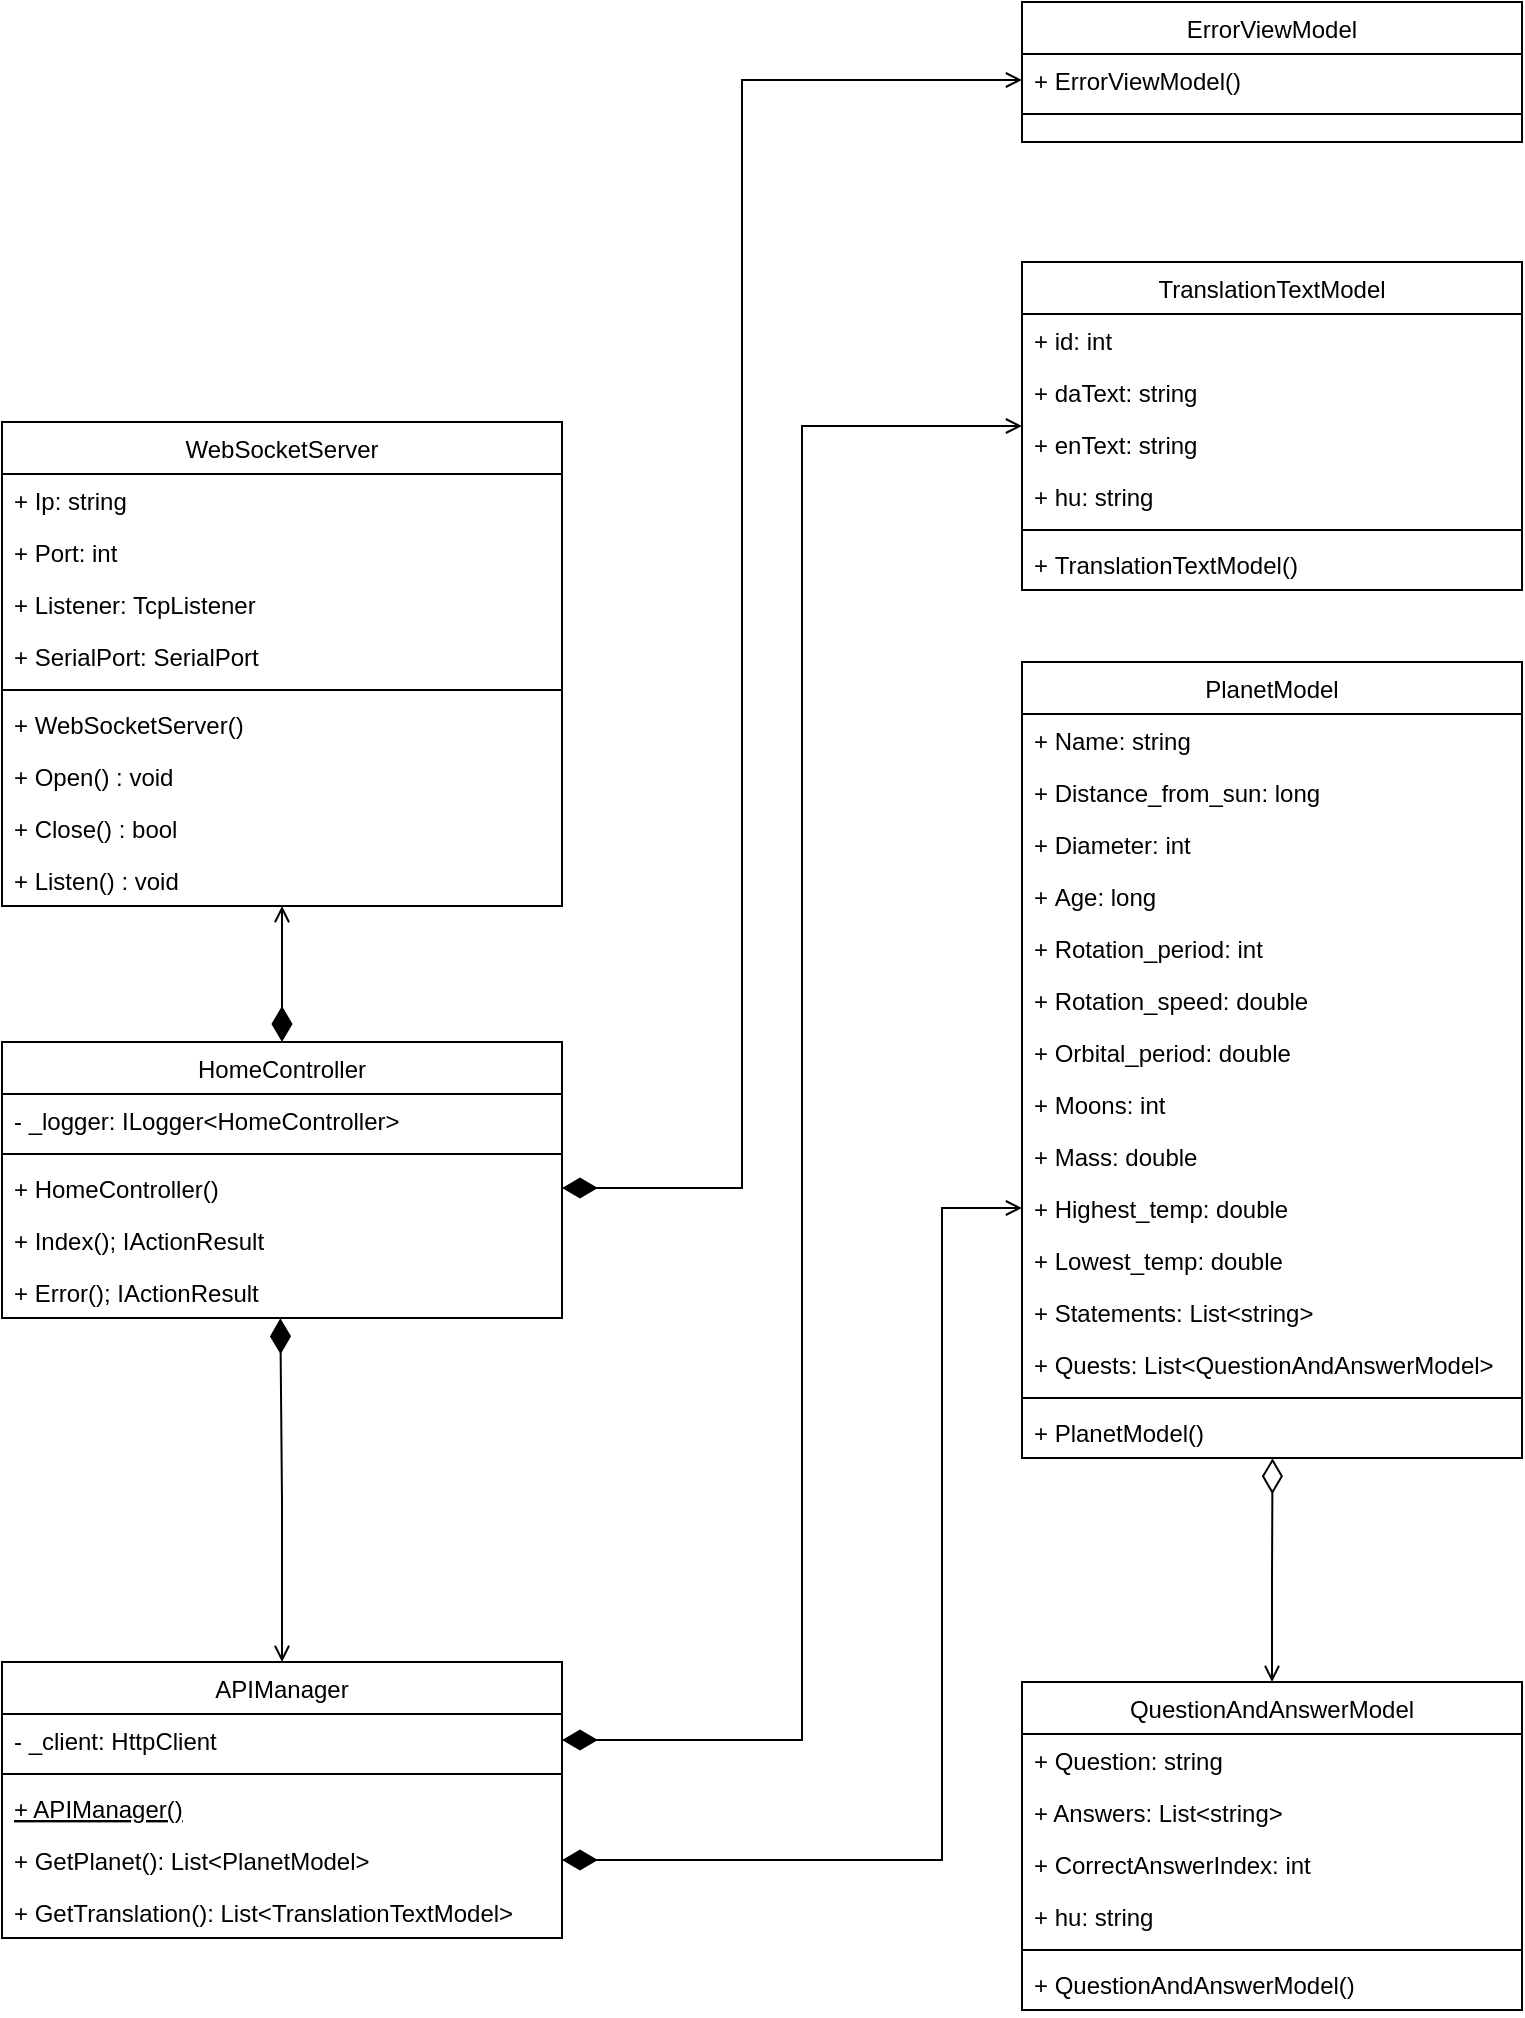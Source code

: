 <mxfile version="16.5.1" type="device"><diagram id="C5RBs43oDa-KdzZeNtuy" name="Page-1"><mxGraphModel dx="981" dy="597" grid="1" gridSize="10" guides="1" tooltips="1" connect="1" arrows="1" fold="1" page="1" pageScale="1" pageWidth="827" pageHeight="1169" math="0" shadow="0"><root><mxCell id="WIyWlLk6GJQsqaUBKTNV-0"/><mxCell id="WIyWlLk6GJQsqaUBKTNV-1" parent="WIyWlLk6GJQsqaUBKTNV-0"/><mxCell id="zkfFHV4jXpPFQw0GAbJ--0" value="HomeController" style="swimlane;fontStyle=0;align=center;verticalAlign=top;childLayout=stackLayout;horizontal=1;startSize=26;horizontalStack=0;resizeParent=1;resizeLast=0;collapsible=1;marginBottom=0;rounded=0;shadow=0;strokeWidth=1;" parent="WIyWlLk6GJQsqaUBKTNV-1" vertex="1"><mxGeometry x="30" y="630" width="280" height="138" as="geometry"><mxRectangle x="230" y="140" width="160" height="26" as="alternateBounds"/></mxGeometry></mxCell><mxCell id="zkfFHV4jXpPFQw0GAbJ--1" value="- _logger: ILogger&lt;HomeController&gt;" style="text;align=left;verticalAlign=top;spacingLeft=4;spacingRight=4;overflow=hidden;rotatable=0;points=[[0,0.5],[1,0.5]];portConstraint=eastwest;" parent="zkfFHV4jXpPFQw0GAbJ--0" vertex="1"><mxGeometry y="26" width="280" height="26" as="geometry"/></mxCell><mxCell id="zkfFHV4jXpPFQw0GAbJ--4" value="" style="line;html=1;strokeWidth=1;align=left;verticalAlign=middle;spacingTop=-1;spacingLeft=3;spacingRight=3;rotatable=0;labelPosition=right;points=[];portConstraint=eastwest;" parent="zkfFHV4jXpPFQw0GAbJ--0" vertex="1"><mxGeometry y="52" width="280" height="8" as="geometry"/></mxCell><mxCell id="zkfFHV4jXpPFQw0GAbJ--5" value="+ HomeController()" style="text;align=left;verticalAlign=top;spacingLeft=4;spacingRight=4;overflow=hidden;rotatable=0;points=[[0,0.5],[1,0.5]];portConstraint=eastwest;" parent="zkfFHV4jXpPFQw0GAbJ--0" vertex="1"><mxGeometry y="60" width="280" height="26" as="geometry"/></mxCell><mxCell id="U7-N8YRItonC-Avk5TS1-8" value="+ Index(); IActionResult" style="text;align=left;verticalAlign=top;spacingLeft=4;spacingRight=4;overflow=hidden;rotatable=0;points=[[0,0.5],[1,0.5]];portConstraint=eastwest;" vertex="1" parent="zkfFHV4jXpPFQw0GAbJ--0"><mxGeometry y="86" width="280" height="26" as="geometry"/></mxCell><mxCell id="U7-N8YRItonC-Avk5TS1-9" value="+ Error(); IActionResult" style="text;align=left;verticalAlign=top;spacingLeft=4;spacingRight=4;overflow=hidden;rotatable=0;points=[[0,0.5],[1,0.5]];portConstraint=eastwest;" vertex="1" parent="zkfFHV4jXpPFQw0GAbJ--0"><mxGeometry y="112" width="280" height="26" as="geometry"/></mxCell><mxCell id="U7-N8YRItonC-Avk5TS1-10" style="edgeStyle=orthogonalEdgeStyle;rounded=0;orthogonalLoop=1;jettySize=auto;html=1;entryX=0.497;entryY=1.006;entryDx=0;entryDy=0;entryPerimeter=0;endArrow=diamondThin;endFill=1;endSize=15;startArrow=open;startFill=0;targetPerimeterSpacing=15;" edge="1" parent="WIyWlLk6GJQsqaUBKTNV-1" source="zkfFHV4jXpPFQw0GAbJ--6" target="U7-N8YRItonC-Avk5TS1-9"><mxGeometry relative="1" as="geometry"/></mxCell><mxCell id="zkfFHV4jXpPFQw0GAbJ--6" value="APIManager" style="swimlane;fontStyle=0;align=center;verticalAlign=top;childLayout=stackLayout;horizontal=1;startSize=26;horizontalStack=0;resizeParent=1;resizeLast=0;collapsible=1;marginBottom=0;rounded=0;shadow=0;strokeWidth=1;" parent="WIyWlLk6GJQsqaUBKTNV-1" vertex="1"><mxGeometry x="30" y="940" width="280" height="138" as="geometry"><mxRectangle x="130" y="380" width="160" height="26" as="alternateBounds"/></mxGeometry></mxCell><mxCell id="zkfFHV4jXpPFQw0GAbJ--7" value="- _client: HttpClient" style="text;align=left;verticalAlign=top;spacingLeft=4;spacingRight=4;overflow=hidden;rotatable=0;points=[[0,0.5],[1,0.5]];portConstraint=eastwest;" parent="zkfFHV4jXpPFQw0GAbJ--6" vertex="1"><mxGeometry y="26" width="280" height="26" as="geometry"/></mxCell><mxCell id="zkfFHV4jXpPFQw0GAbJ--9" value="" style="line;html=1;strokeWidth=1;align=left;verticalAlign=middle;spacingTop=-1;spacingLeft=3;spacingRight=3;rotatable=0;labelPosition=right;points=[];portConstraint=eastwest;" parent="zkfFHV4jXpPFQw0GAbJ--6" vertex="1"><mxGeometry y="52" width="280" height="8" as="geometry"/></mxCell><mxCell id="zkfFHV4jXpPFQw0GAbJ--10" value="+ APIManager()" style="text;align=left;verticalAlign=top;spacingLeft=4;spacingRight=4;overflow=hidden;rotatable=0;points=[[0,0.5],[1,0.5]];portConstraint=eastwest;fontStyle=4" parent="zkfFHV4jXpPFQw0GAbJ--6" vertex="1"><mxGeometry y="60" width="280" height="26" as="geometry"/></mxCell><mxCell id="zkfFHV4jXpPFQw0GAbJ--11" value="+ GetPlanet(): List&lt;PlanetModel&gt;" style="text;align=left;verticalAlign=top;spacingLeft=4;spacingRight=4;overflow=hidden;rotatable=0;points=[[0,0.5],[1,0.5]];portConstraint=eastwest;" parent="zkfFHV4jXpPFQw0GAbJ--6" vertex="1"><mxGeometry y="86" width="280" height="26" as="geometry"/></mxCell><mxCell id="U7-N8YRItonC-Avk5TS1-0" value="+ GetTranslation(): List&lt;TranslationTextModel&gt;" style="text;align=left;verticalAlign=top;spacingLeft=4;spacingRight=4;overflow=hidden;rotatable=0;points=[[0,0.5],[1,0.5]];portConstraint=eastwest;" vertex="1" parent="zkfFHV4jXpPFQw0GAbJ--6"><mxGeometry y="112" width="280" height="26" as="geometry"/></mxCell><mxCell id="U7-N8YRItonC-Avk5TS1-11" style="edgeStyle=orthogonalEdgeStyle;rounded=0;orthogonalLoop=1;jettySize=auto;html=1;entryX=1;entryY=0.5;entryDx=0;entryDy=0;startArrow=open;startFill=0;endArrow=diamondThin;endFill=1;endSize=15;targetPerimeterSpacing=15;" edge="1" parent="WIyWlLk6GJQsqaUBKTNV-1" source="zkfFHV4jXpPFQw0GAbJ--17" target="zkfFHV4jXpPFQw0GAbJ--7"><mxGeometry relative="1" as="geometry"><Array as="points"><mxPoint x="430" y="322"/><mxPoint x="430" y="979"/></Array></mxGeometry></mxCell><mxCell id="zkfFHV4jXpPFQw0GAbJ--17" value="TranslationTextModel" style="swimlane;fontStyle=0;align=center;verticalAlign=top;childLayout=stackLayout;horizontal=1;startSize=26;horizontalStack=0;resizeParent=1;resizeLast=0;collapsible=1;marginBottom=0;rounded=0;shadow=0;strokeWidth=1;" parent="WIyWlLk6GJQsqaUBKTNV-1" vertex="1"><mxGeometry x="540" y="240" width="250" height="164" as="geometry"><mxRectangle x="550" y="140" width="160" height="26" as="alternateBounds"/></mxGeometry></mxCell><mxCell id="zkfFHV4jXpPFQw0GAbJ--18" value="+ id: int" style="text;align=left;verticalAlign=top;spacingLeft=4;spacingRight=4;overflow=hidden;rotatable=0;points=[[0,0.5],[1,0.5]];portConstraint=eastwest;" parent="zkfFHV4jXpPFQw0GAbJ--17" vertex="1"><mxGeometry y="26" width="250" height="26" as="geometry"/></mxCell><mxCell id="zkfFHV4jXpPFQw0GAbJ--19" value="+ daText: string" style="text;align=left;verticalAlign=top;spacingLeft=4;spacingRight=4;overflow=hidden;rotatable=0;points=[[0,0.5],[1,0.5]];portConstraint=eastwest;rounded=0;shadow=0;html=0;" parent="zkfFHV4jXpPFQw0GAbJ--17" vertex="1"><mxGeometry y="52" width="250" height="26" as="geometry"/></mxCell><mxCell id="zkfFHV4jXpPFQw0GAbJ--20" value="+ enText: string" style="text;align=left;verticalAlign=top;spacingLeft=4;spacingRight=4;overflow=hidden;rotatable=0;points=[[0,0.5],[1,0.5]];portConstraint=eastwest;rounded=0;shadow=0;html=0;" parent="zkfFHV4jXpPFQw0GAbJ--17" vertex="1"><mxGeometry y="78" width="250" height="26" as="geometry"/></mxCell><mxCell id="zkfFHV4jXpPFQw0GAbJ--21" value="+ hu: string" style="text;align=left;verticalAlign=top;spacingLeft=4;spacingRight=4;overflow=hidden;rotatable=0;points=[[0,0.5],[1,0.5]];portConstraint=eastwest;rounded=0;shadow=0;html=0;" parent="zkfFHV4jXpPFQw0GAbJ--17" vertex="1"><mxGeometry y="104" width="250" height="26" as="geometry"/></mxCell><mxCell id="zkfFHV4jXpPFQw0GAbJ--23" value="" style="line;html=1;strokeWidth=1;align=left;verticalAlign=middle;spacingTop=-1;spacingLeft=3;spacingRight=3;rotatable=0;labelPosition=right;points=[];portConstraint=eastwest;" parent="zkfFHV4jXpPFQw0GAbJ--17" vertex="1"><mxGeometry y="130" width="250" height="8" as="geometry"/></mxCell><mxCell id="U7-N8YRItonC-Avk5TS1-1" value="+ TranslationTextModel()" style="text;align=left;verticalAlign=top;spacingLeft=4;spacingRight=4;overflow=hidden;rotatable=0;points=[[0,0.5],[1,0.5]];portConstraint=eastwest;rounded=0;shadow=0;html=0;" vertex="1" parent="zkfFHV4jXpPFQw0GAbJ--17"><mxGeometry y="138" width="250" height="26" as="geometry"/></mxCell><mxCell id="U7-N8YRItonC-Avk5TS1-2" value="ErrorViewModel" style="swimlane;fontStyle=0;align=center;verticalAlign=top;childLayout=stackLayout;horizontal=1;startSize=26;horizontalStack=0;resizeParent=1;resizeLast=0;collapsible=1;marginBottom=0;rounded=0;shadow=0;strokeWidth=1;" vertex="1" parent="WIyWlLk6GJQsqaUBKTNV-1"><mxGeometry x="540" y="110" width="250" height="70" as="geometry"><mxRectangle x="340" y="380" width="170" height="26" as="alternateBounds"/></mxGeometry></mxCell><mxCell id="U7-N8YRItonC-Avk5TS1-3" value="+ ErrorViewModel()" style="text;align=left;verticalAlign=top;spacingLeft=4;spacingRight=4;overflow=hidden;rotatable=0;points=[[0,0.5],[1,0.5]];portConstraint=eastwest;" vertex="1" parent="U7-N8YRItonC-Avk5TS1-2"><mxGeometry y="26" width="250" height="26" as="geometry"/></mxCell><mxCell id="U7-N8YRItonC-Avk5TS1-4" value="" style="line;html=1;strokeWidth=1;align=left;verticalAlign=middle;spacingTop=-1;spacingLeft=3;spacingRight=3;rotatable=0;labelPosition=right;points=[];portConstraint=eastwest;" vertex="1" parent="U7-N8YRItonC-Avk5TS1-2"><mxGeometry y="52" width="250" height="8" as="geometry"/></mxCell><mxCell id="U7-N8YRItonC-Avk5TS1-12" style="edgeStyle=orthogonalEdgeStyle;rounded=0;orthogonalLoop=1;jettySize=auto;html=1;entryX=1;entryY=0.5;entryDx=0;entryDy=0;startArrow=open;startFill=0;endArrow=diamondThin;endFill=1;endSize=15;targetPerimeterSpacing=15;exitX=0;exitY=0.5;exitDx=0;exitDy=0;" edge="1" parent="WIyWlLk6GJQsqaUBKTNV-1" source="U7-N8YRItonC-Avk5TS1-34" target="zkfFHV4jXpPFQw0GAbJ--11"><mxGeometry relative="1" as="geometry"><Array as="points"><mxPoint x="500" y="713"/><mxPoint x="500" y="1039"/></Array></mxGeometry></mxCell><mxCell id="U7-N8YRItonC-Avk5TS1-5" value="PlanetModel&#10;" style="swimlane;fontStyle=0;align=center;verticalAlign=top;childLayout=stackLayout;horizontal=1;startSize=26;horizontalStack=0;resizeParent=1;resizeLast=0;collapsible=1;marginBottom=0;rounded=0;shadow=0;strokeWidth=1;" vertex="1" parent="WIyWlLk6GJQsqaUBKTNV-1"><mxGeometry x="540" y="440" width="250" height="398" as="geometry"><mxRectangle x="340" y="380" width="170" height="26" as="alternateBounds"/></mxGeometry></mxCell><mxCell id="U7-N8YRItonC-Avk5TS1-6" value="+ Name: string" style="text;align=left;verticalAlign=top;spacingLeft=4;spacingRight=4;overflow=hidden;rotatable=0;points=[[0,0.5],[1,0.5]];portConstraint=eastwest;" vertex="1" parent="U7-N8YRItonC-Avk5TS1-5"><mxGeometry y="26" width="250" height="26" as="geometry"/></mxCell><mxCell id="U7-N8YRItonC-Avk5TS1-26" value="+ Distance_from_sun: long" style="text;align=left;verticalAlign=top;spacingLeft=4;spacingRight=4;overflow=hidden;rotatable=0;points=[[0,0.5],[1,0.5]];portConstraint=eastwest;" vertex="1" parent="U7-N8YRItonC-Avk5TS1-5"><mxGeometry y="52" width="250" height="26" as="geometry"/></mxCell><mxCell id="U7-N8YRItonC-Avk5TS1-27" value="+ Diameter: int" style="text;align=left;verticalAlign=top;spacingLeft=4;spacingRight=4;overflow=hidden;rotatable=0;points=[[0,0.5],[1,0.5]];portConstraint=eastwest;" vertex="1" parent="U7-N8YRItonC-Avk5TS1-5"><mxGeometry y="78" width="250" height="26" as="geometry"/></mxCell><mxCell id="U7-N8YRItonC-Avk5TS1-28" value="+ Age: long" style="text;align=left;verticalAlign=top;spacingLeft=4;spacingRight=4;overflow=hidden;rotatable=0;points=[[0,0.5],[1,0.5]];portConstraint=eastwest;" vertex="1" parent="U7-N8YRItonC-Avk5TS1-5"><mxGeometry y="104" width="250" height="26" as="geometry"/></mxCell><mxCell id="U7-N8YRItonC-Avk5TS1-30" value="+ Rotation_period: int" style="text;align=left;verticalAlign=top;spacingLeft=4;spacingRight=4;overflow=hidden;rotatable=0;points=[[0,0.5],[1,0.5]];portConstraint=eastwest;" vertex="1" parent="U7-N8YRItonC-Avk5TS1-5"><mxGeometry y="130" width="250" height="26" as="geometry"/></mxCell><mxCell id="U7-N8YRItonC-Avk5TS1-29" value="+ Rotation_speed: double" style="text;align=left;verticalAlign=top;spacingLeft=4;spacingRight=4;overflow=hidden;rotatable=0;points=[[0,0.5],[1,0.5]];portConstraint=eastwest;" vertex="1" parent="U7-N8YRItonC-Avk5TS1-5"><mxGeometry y="156" width="250" height="26" as="geometry"/></mxCell><mxCell id="U7-N8YRItonC-Avk5TS1-31" value="+ Orbital_period: double" style="text;align=left;verticalAlign=top;spacingLeft=4;spacingRight=4;overflow=hidden;rotatable=0;points=[[0,0.5],[1,0.5]];portConstraint=eastwest;" vertex="1" parent="U7-N8YRItonC-Avk5TS1-5"><mxGeometry y="182" width="250" height="26" as="geometry"/></mxCell><mxCell id="U7-N8YRItonC-Avk5TS1-32" value="+ Moons: int" style="text;align=left;verticalAlign=top;spacingLeft=4;spacingRight=4;overflow=hidden;rotatable=0;points=[[0,0.5],[1,0.5]];portConstraint=eastwest;" vertex="1" parent="U7-N8YRItonC-Avk5TS1-5"><mxGeometry y="208" width="250" height="26" as="geometry"/></mxCell><mxCell id="U7-N8YRItonC-Avk5TS1-33" value="+ Mass: double" style="text;align=left;verticalAlign=top;spacingLeft=4;spacingRight=4;overflow=hidden;rotatable=0;points=[[0,0.5],[1,0.5]];portConstraint=eastwest;" vertex="1" parent="U7-N8YRItonC-Avk5TS1-5"><mxGeometry y="234" width="250" height="26" as="geometry"/></mxCell><mxCell id="U7-N8YRItonC-Avk5TS1-34" value="+ Highest_temp: double" style="text;align=left;verticalAlign=top;spacingLeft=4;spacingRight=4;overflow=hidden;rotatable=0;points=[[0,0.5],[1,0.5]];portConstraint=eastwest;" vertex="1" parent="U7-N8YRItonC-Avk5TS1-5"><mxGeometry y="260" width="250" height="26" as="geometry"/></mxCell><mxCell id="U7-N8YRItonC-Avk5TS1-35" value="+ Lowest_temp: double" style="text;align=left;verticalAlign=top;spacingLeft=4;spacingRight=4;overflow=hidden;rotatable=0;points=[[0,0.5],[1,0.5]];portConstraint=eastwest;" vertex="1" parent="U7-N8YRItonC-Avk5TS1-5"><mxGeometry y="286" width="250" height="26" as="geometry"/></mxCell><mxCell id="U7-N8YRItonC-Avk5TS1-36" value="+ Statements: List&lt;string&gt;" style="text;align=left;verticalAlign=top;spacingLeft=4;spacingRight=4;overflow=hidden;rotatable=0;points=[[0,0.5],[1,0.5]];portConstraint=eastwest;" vertex="1" parent="U7-N8YRItonC-Avk5TS1-5"><mxGeometry y="312" width="250" height="26" as="geometry"/></mxCell><mxCell id="U7-N8YRItonC-Avk5TS1-37" value="+ Quests: List&lt;QuestionAndAnswerModel&gt;" style="text;align=left;verticalAlign=top;spacingLeft=4;spacingRight=4;overflow=hidden;rotatable=0;points=[[0,0.5],[1,0.5]];portConstraint=eastwest;" vertex="1" parent="U7-N8YRItonC-Avk5TS1-5"><mxGeometry y="338" width="250" height="26" as="geometry"/></mxCell><mxCell id="U7-N8YRItonC-Avk5TS1-7" value="" style="line;html=1;strokeWidth=1;align=left;verticalAlign=middle;spacingTop=-1;spacingLeft=3;spacingRight=3;rotatable=0;labelPosition=right;points=[];portConstraint=eastwest;" vertex="1" parent="U7-N8YRItonC-Avk5TS1-5"><mxGeometry y="364" width="250" height="8" as="geometry"/></mxCell><mxCell id="U7-N8YRItonC-Avk5TS1-25" value="+ PlanetModel()" style="text;align=left;verticalAlign=top;spacingLeft=4;spacingRight=4;overflow=hidden;rotatable=0;points=[[0,0.5],[1,0.5]];portConstraint=eastwest;" vertex="1" parent="U7-N8YRItonC-Avk5TS1-5"><mxGeometry y="372" width="250" height="26" as="geometry"/></mxCell><mxCell id="U7-N8YRItonC-Avk5TS1-13" style="edgeStyle=orthogonalEdgeStyle;rounded=0;orthogonalLoop=1;jettySize=auto;html=1;entryX=1;entryY=0.5;entryDx=0;entryDy=0;startArrow=open;startFill=0;endArrow=diamondThin;endFill=1;endSize=15;targetPerimeterSpacing=15;" edge="1" parent="WIyWlLk6GJQsqaUBKTNV-1" source="U7-N8YRItonC-Avk5TS1-3" target="zkfFHV4jXpPFQw0GAbJ--5"><mxGeometry relative="1" as="geometry"><Array as="points"><mxPoint x="400" y="149"/><mxPoint x="400" y="703"/></Array></mxGeometry></mxCell><mxCell id="U7-N8YRItonC-Avk5TS1-24" style="edgeStyle=orthogonalEdgeStyle;rounded=0;orthogonalLoop=1;jettySize=auto;html=1;entryX=0.5;entryY=0;entryDx=0;entryDy=0;startArrow=open;startFill=0;endArrow=diamondThin;endFill=1;endSize=15;targetPerimeterSpacing=15;" edge="1" parent="WIyWlLk6GJQsqaUBKTNV-1" source="U7-N8YRItonC-Avk5TS1-14" target="zkfFHV4jXpPFQw0GAbJ--0"><mxGeometry relative="1" as="geometry"/></mxCell><mxCell id="U7-N8YRItonC-Avk5TS1-14" value="WebSocketServer" style="swimlane;fontStyle=0;align=center;verticalAlign=top;childLayout=stackLayout;horizontal=1;startSize=26;horizontalStack=0;resizeParent=1;resizeLast=0;collapsible=1;marginBottom=0;rounded=0;shadow=0;strokeWidth=1;" vertex="1" parent="WIyWlLk6GJQsqaUBKTNV-1"><mxGeometry x="30" y="320" width="280" height="242" as="geometry"><mxRectangle x="130" y="380" width="160" height="26" as="alternateBounds"/></mxGeometry></mxCell><mxCell id="U7-N8YRItonC-Avk5TS1-15" value="+ Ip: string" style="text;align=left;verticalAlign=top;spacingLeft=4;spacingRight=4;overflow=hidden;rotatable=0;points=[[0,0.5],[1,0.5]];portConstraint=eastwest;" vertex="1" parent="U7-N8YRItonC-Avk5TS1-14"><mxGeometry y="26" width="280" height="26" as="geometry"/></mxCell><mxCell id="U7-N8YRItonC-Avk5TS1-20" value="+ Port: int" style="text;align=left;verticalAlign=top;spacingLeft=4;spacingRight=4;overflow=hidden;rotatable=0;points=[[0,0.5],[1,0.5]];portConstraint=eastwest;" vertex="1" parent="U7-N8YRItonC-Avk5TS1-14"><mxGeometry y="52" width="280" height="26" as="geometry"/></mxCell><mxCell id="U7-N8YRItonC-Avk5TS1-21" value="+ Listener: TcpListener" style="text;align=left;verticalAlign=top;spacingLeft=4;spacingRight=4;overflow=hidden;rotatable=0;points=[[0,0.5],[1,0.5]];portConstraint=eastwest;" vertex="1" parent="U7-N8YRItonC-Avk5TS1-14"><mxGeometry y="78" width="280" height="26" as="geometry"/></mxCell><mxCell id="U7-N8YRItonC-Avk5TS1-22" value="+ SerialPort: SerialPort" style="text;align=left;verticalAlign=top;spacingLeft=4;spacingRight=4;overflow=hidden;rotatable=0;points=[[0,0.5],[1,0.5]];portConstraint=eastwest;" vertex="1" parent="U7-N8YRItonC-Avk5TS1-14"><mxGeometry y="104" width="280" height="26" as="geometry"/></mxCell><mxCell id="U7-N8YRItonC-Avk5TS1-16" value="" style="line;html=1;strokeWidth=1;align=left;verticalAlign=middle;spacingTop=-1;spacingLeft=3;spacingRight=3;rotatable=0;labelPosition=right;points=[];portConstraint=eastwest;" vertex="1" parent="U7-N8YRItonC-Avk5TS1-14"><mxGeometry y="130" width="280" height="8" as="geometry"/></mxCell><mxCell id="U7-N8YRItonC-Avk5TS1-17" value="+ WebSocketServer()" style="text;align=left;verticalAlign=top;spacingLeft=4;spacingRight=4;overflow=hidden;rotatable=0;points=[[0,0.5],[1,0.5]];portConstraint=eastwest;fontStyle=0" vertex="1" parent="U7-N8YRItonC-Avk5TS1-14"><mxGeometry y="138" width="280" height="26" as="geometry"/></mxCell><mxCell id="U7-N8YRItonC-Avk5TS1-18" value="+ Open() : void" style="text;align=left;verticalAlign=top;spacingLeft=4;spacingRight=4;overflow=hidden;rotatable=0;points=[[0,0.5],[1,0.5]];portConstraint=eastwest;" vertex="1" parent="U7-N8YRItonC-Avk5TS1-14"><mxGeometry y="164" width="280" height="26" as="geometry"/></mxCell><mxCell id="U7-N8YRItonC-Avk5TS1-19" value="+ Close() : bool" style="text;align=left;verticalAlign=top;spacingLeft=4;spacingRight=4;overflow=hidden;rotatable=0;points=[[0,0.5],[1,0.5]];portConstraint=eastwest;" vertex="1" parent="U7-N8YRItonC-Avk5TS1-14"><mxGeometry y="190" width="280" height="26" as="geometry"/></mxCell><mxCell id="U7-N8YRItonC-Avk5TS1-23" value="+ Listen() : void" style="text;align=left;verticalAlign=top;spacingLeft=4;spacingRight=4;overflow=hidden;rotatable=0;points=[[0,0.5],[1,0.5]];portConstraint=eastwest;" vertex="1" parent="U7-N8YRItonC-Avk5TS1-14"><mxGeometry y="216" width="280" height="26" as="geometry"/></mxCell><mxCell id="U7-N8YRItonC-Avk5TS1-45" style="edgeStyle=orthogonalEdgeStyle;rounded=0;orthogonalLoop=1;jettySize=auto;html=1;entryX=0.501;entryY=1.007;entryDx=0;entryDy=0;entryPerimeter=0;startArrow=open;startFill=0;endArrow=diamondThin;endFill=0;endSize=15;targetPerimeterSpacing=15;" edge="1" parent="WIyWlLk6GJQsqaUBKTNV-1" source="U7-N8YRItonC-Avk5TS1-38" target="U7-N8YRItonC-Avk5TS1-25"><mxGeometry relative="1" as="geometry"/></mxCell><mxCell id="U7-N8YRItonC-Avk5TS1-38" value="QuestionAndAnswerModel" style="swimlane;fontStyle=0;align=center;verticalAlign=top;childLayout=stackLayout;horizontal=1;startSize=26;horizontalStack=0;resizeParent=1;resizeLast=0;collapsible=1;marginBottom=0;rounded=0;shadow=0;strokeWidth=1;" vertex="1" parent="WIyWlLk6GJQsqaUBKTNV-1"><mxGeometry x="540" y="950" width="250" height="164" as="geometry"><mxRectangle x="550" y="140" width="160" height="26" as="alternateBounds"/></mxGeometry></mxCell><mxCell id="U7-N8YRItonC-Avk5TS1-39" value="+ Question: string" style="text;align=left;verticalAlign=top;spacingLeft=4;spacingRight=4;overflow=hidden;rotatable=0;points=[[0,0.5],[1,0.5]];portConstraint=eastwest;" vertex="1" parent="U7-N8YRItonC-Avk5TS1-38"><mxGeometry y="26" width="250" height="26" as="geometry"/></mxCell><mxCell id="U7-N8YRItonC-Avk5TS1-40" value="+ Answers: List&lt;string&gt;" style="text;align=left;verticalAlign=top;spacingLeft=4;spacingRight=4;overflow=hidden;rotatable=0;points=[[0,0.5],[1,0.5]];portConstraint=eastwest;rounded=0;shadow=0;html=0;" vertex="1" parent="U7-N8YRItonC-Avk5TS1-38"><mxGeometry y="52" width="250" height="26" as="geometry"/></mxCell><mxCell id="U7-N8YRItonC-Avk5TS1-41" value="+ CorrectAnswerIndex: int" style="text;align=left;verticalAlign=top;spacingLeft=4;spacingRight=4;overflow=hidden;rotatable=0;points=[[0,0.5],[1,0.5]];portConstraint=eastwest;rounded=0;shadow=0;html=0;" vertex="1" parent="U7-N8YRItonC-Avk5TS1-38"><mxGeometry y="78" width="250" height="26" as="geometry"/></mxCell><mxCell id="U7-N8YRItonC-Avk5TS1-42" value="+ hu: string" style="text;align=left;verticalAlign=top;spacingLeft=4;spacingRight=4;overflow=hidden;rotatable=0;points=[[0,0.5],[1,0.5]];portConstraint=eastwest;rounded=0;shadow=0;html=0;" vertex="1" parent="U7-N8YRItonC-Avk5TS1-38"><mxGeometry y="104" width="250" height="26" as="geometry"/></mxCell><mxCell id="U7-N8YRItonC-Avk5TS1-43" value="" style="line;html=1;strokeWidth=1;align=left;verticalAlign=middle;spacingTop=-1;spacingLeft=3;spacingRight=3;rotatable=0;labelPosition=right;points=[];portConstraint=eastwest;" vertex="1" parent="U7-N8YRItonC-Avk5TS1-38"><mxGeometry y="130" width="250" height="8" as="geometry"/></mxCell><mxCell id="U7-N8YRItonC-Avk5TS1-44" value="+ QuestionAndAnswerModel()" style="text;align=left;verticalAlign=top;spacingLeft=4;spacingRight=4;overflow=hidden;rotatable=0;points=[[0,0.5],[1,0.5]];portConstraint=eastwest;rounded=0;shadow=0;html=0;" vertex="1" parent="U7-N8YRItonC-Avk5TS1-38"><mxGeometry y="138" width="250" height="26" as="geometry"/></mxCell></root></mxGraphModel></diagram></mxfile>